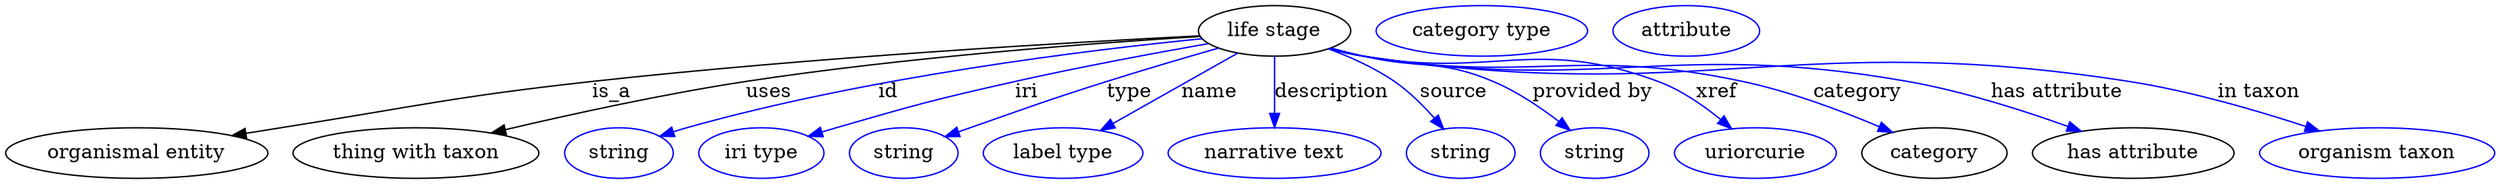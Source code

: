 digraph {
	graph [bb="0,0,1764.1,123"];
	node [label="\N"];
	"life stage"	[height=0.5,
		label="life stage",
		pos="898.94,105",
		width=1.4985];
	"organismal entity"	[height=0.5,
		pos="92.942,18",
		width=2.5817];
	"life stage" -> "organismal entity"	[label=is_a,
		lp="428.94,61.5",
		pos="e,160.4,30.402 845.82,101.49 756.61,96.987 571.1,86.333 414.94,69 316.67,58.093 292.6,51.461 194.94,36 187,34.743 178.71,33.405 \
170.45,32.053"];
	"thing with taxon"	[height=0.5,
		pos="290.94,18",
		width=2.4192];
	"life stage" -> "thing with taxon"	[label=uses,
		lp="540.44,61.5",
		pos="e,344.28,32.33 846.22,101.05 773.43,96.535 638.18,86.525 523.94,69 466.03,60.116 400.89,45.761 354.24,34.706"];
	id	[color=blue,
		height=0.5,
		label=string,
		pos="433.94,18",
		width=1.0652];
	"life stage" -> id	[color=blue,
		label=id,
		lp="624.94,61.5",
		pos="e,462.94,29.948 847.41,99.416 767.83,91.487 610.75,72.446 481.94,36 478.84,35.121 475.64,34.148 472.44,33.124",
		style=solid];
	iri	[color=blue,
		height=0.5,
		label="iri type",
		pos="534.94,18",
		width=1.2277];
	"life stage" -> iri	[color=blue,
		label=iri,
		lp="722.94,61.5",
		pos="e,568.57,29.865 851.87,95.959 814.59,89.37 761.25,79.456 714.94,69 658.47,56.251 644.57,52.03 588.94,36 585.43,34.988 581.8,33.911 \
578.16,32.81",
		style=solid];
	type	[color=blue,
		height=0.5,
		label=string,
		pos="635.94,18",
		width=1.0652];
	"life stage" -> type	[color=blue,
		label=type,
		lp="795.94,61.5",
		pos="e,665.24,29.697 859.15,92.747 835.97,86.08 806.22,77.33 779.94,69 736.53,55.239 725.91,51.079 682.94,36 680.26,35.057 677.49,34.077 \
674.7,33.084",
		style=solid];
	name	[color=blue,
		height=0.5,
		label="label type",
		pos="748.94,18",
		width=1.5707];
	"life stage" -> name	[color=blue,
		label=name,
		lp="852.94,61.5",
		pos="e,775.53,34.065 872.81,89.194 848.3,75.306 811.46,54.428 784.33,39.051",
		style=solid];
	description	[color=blue,
		height=0.5,
		label="narrative text",
		pos="898.94,18",
		width=2.0943];
	"life stage" -> description	[color=blue,
		label=description,
		lp="939.44,61.5",
		pos="e,898.94,36.175 898.94,86.799 898.94,75.163 898.94,59.548 898.94,46.237",
		style=solid];
	source	[color=blue,
		height=0.5,
		label=string,
		pos="1030.9,18",
		width=1.0652];
	"life stage" -> source	[color=blue,
		label=source,
		lp="1025.9,61.5",
		pos="e,1018.8,35.129 937.09,92.239 952.4,86.539 969.75,78.781 983.94,69 994.41,61.784 1004.3,51.893 1012.3,42.813",
		style=solid];
	"provided by"	[color=blue,
		height=0.5,
		label=string,
		pos="1125.9,18",
		width=1.0652];
	"life stage" -> "provided by"	[color=blue,
		label="provided by",
		lp="1124.4,61.5",
		pos="e,1108.5,34.201 938.83,92.783 946.48,90.761 954.44,88.744 961.94,87 1002.5,77.567 1015.6,85.229 1053.9,69 1070.6,61.949 1087.3,50.656 \
1100.5,40.586",
		style=solid];
	xref	[color=blue,
		height=0.5,
		label=uriorcurie,
		pos="1239.9,18",
		width=1.5887];
	"life stage" -> xref	[color=blue,
		label=xref,
		lp="1212.4,61.5",
		pos="e,1223.1,35.31 937.68,92.388 945.65,90.329 954.02,88.398 961.94,87 1053.8,70.791 1083.6,101.54 1170.9,69 1187.2,62.944 1203.1,51.939 \
1215.4,41.793",
		style=solid];
	category	[height=0.5,
		pos="1366.9,18",
		width=1.4263];
	"life stage" -> category	[color=blue,
		label=category,
		lp="1312.4,61.5",
		pos="e,1337.2,32.765 937.66,92.27 945.63,90.219 954.01,88.323 961.94,87 1080.1,67.296 1113.7,93.927 1230.9,69 1264.6,61.846 1301.1,48.073 \
1327.8,36.792",
		style=solid];
	"has attribute"	[height=0.5,
		pos="1507.9,18",
		width=1.9859];
	"life stage" -> "has attribute"	[color=blue,
		label="has attribute",
		lp="1453.9,61.5",
		pos="e,1471.1,33.478 937.31,92.23 945.37,90.156 953.88,88.26 961.94,87 1131.6,60.473 1178.8,98.858 1347.9,69 1387.2,62.076 1430.2,48.268 \
1461.7,36.913",
		style=solid];
	"in taxon"	[color=blue,
		height=0.5,
		label="organism taxon",
		pos="1680.9,18",
		width=2.3109];
	"life stage" -> "in taxon"	[color=blue,
		label="in taxon",
		lp="1596.9,61.5",
		pos="e,1640,33.717 937.29,92.146 945.36,90.078 953.87,88.206 961.94,87 1200.8,51.31 1266.4,106.27 1504.9,69 1547.9,62.284 1595.3,48.44 \
1630.1,37.019",
		style=solid];
	"named thing_category"	[color=blue,
		height=0.5,
		label="category type",
		pos="1045.9,105",
		width=2.0762];
	"organismal entity_has attribute"	[color=blue,
		height=0.5,
		label=attribute,
		pos="1190.9,105",
		width=1.4443];
}

